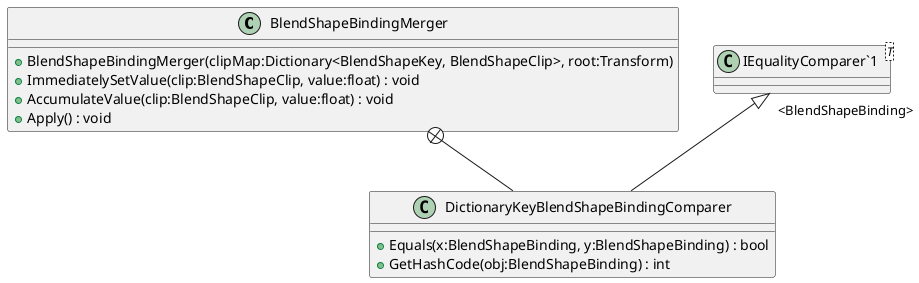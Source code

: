 @startuml
class BlendShapeBindingMerger {
    + BlendShapeBindingMerger(clipMap:Dictionary<BlendShapeKey, BlendShapeClip>, root:Transform)
    + ImmediatelySetValue(clip:BlendShapeClip, value:float) : void
    + AccumulateValue(clip:BlendShapeClip, value:float) : void
    + Apply() : void
}
class DictionaryKeyBlendShapeBindingComparer {
    + Equals(x:BlendShapeBinding, y:BlendShapeBinding) : bool
    + GetHashCode(obj:BlendShapeBinding) : int
}
class "IEqualityComparer`1"<T> {
}
BlendShapeBindingMerger +-- DictionaryKeyBlendShapeBindingComparer
"IEqualityComparer`1" "<BlendShapeBinding>" <|-- DictionaryKeyBlendShapeBindingComparer
@enduml
